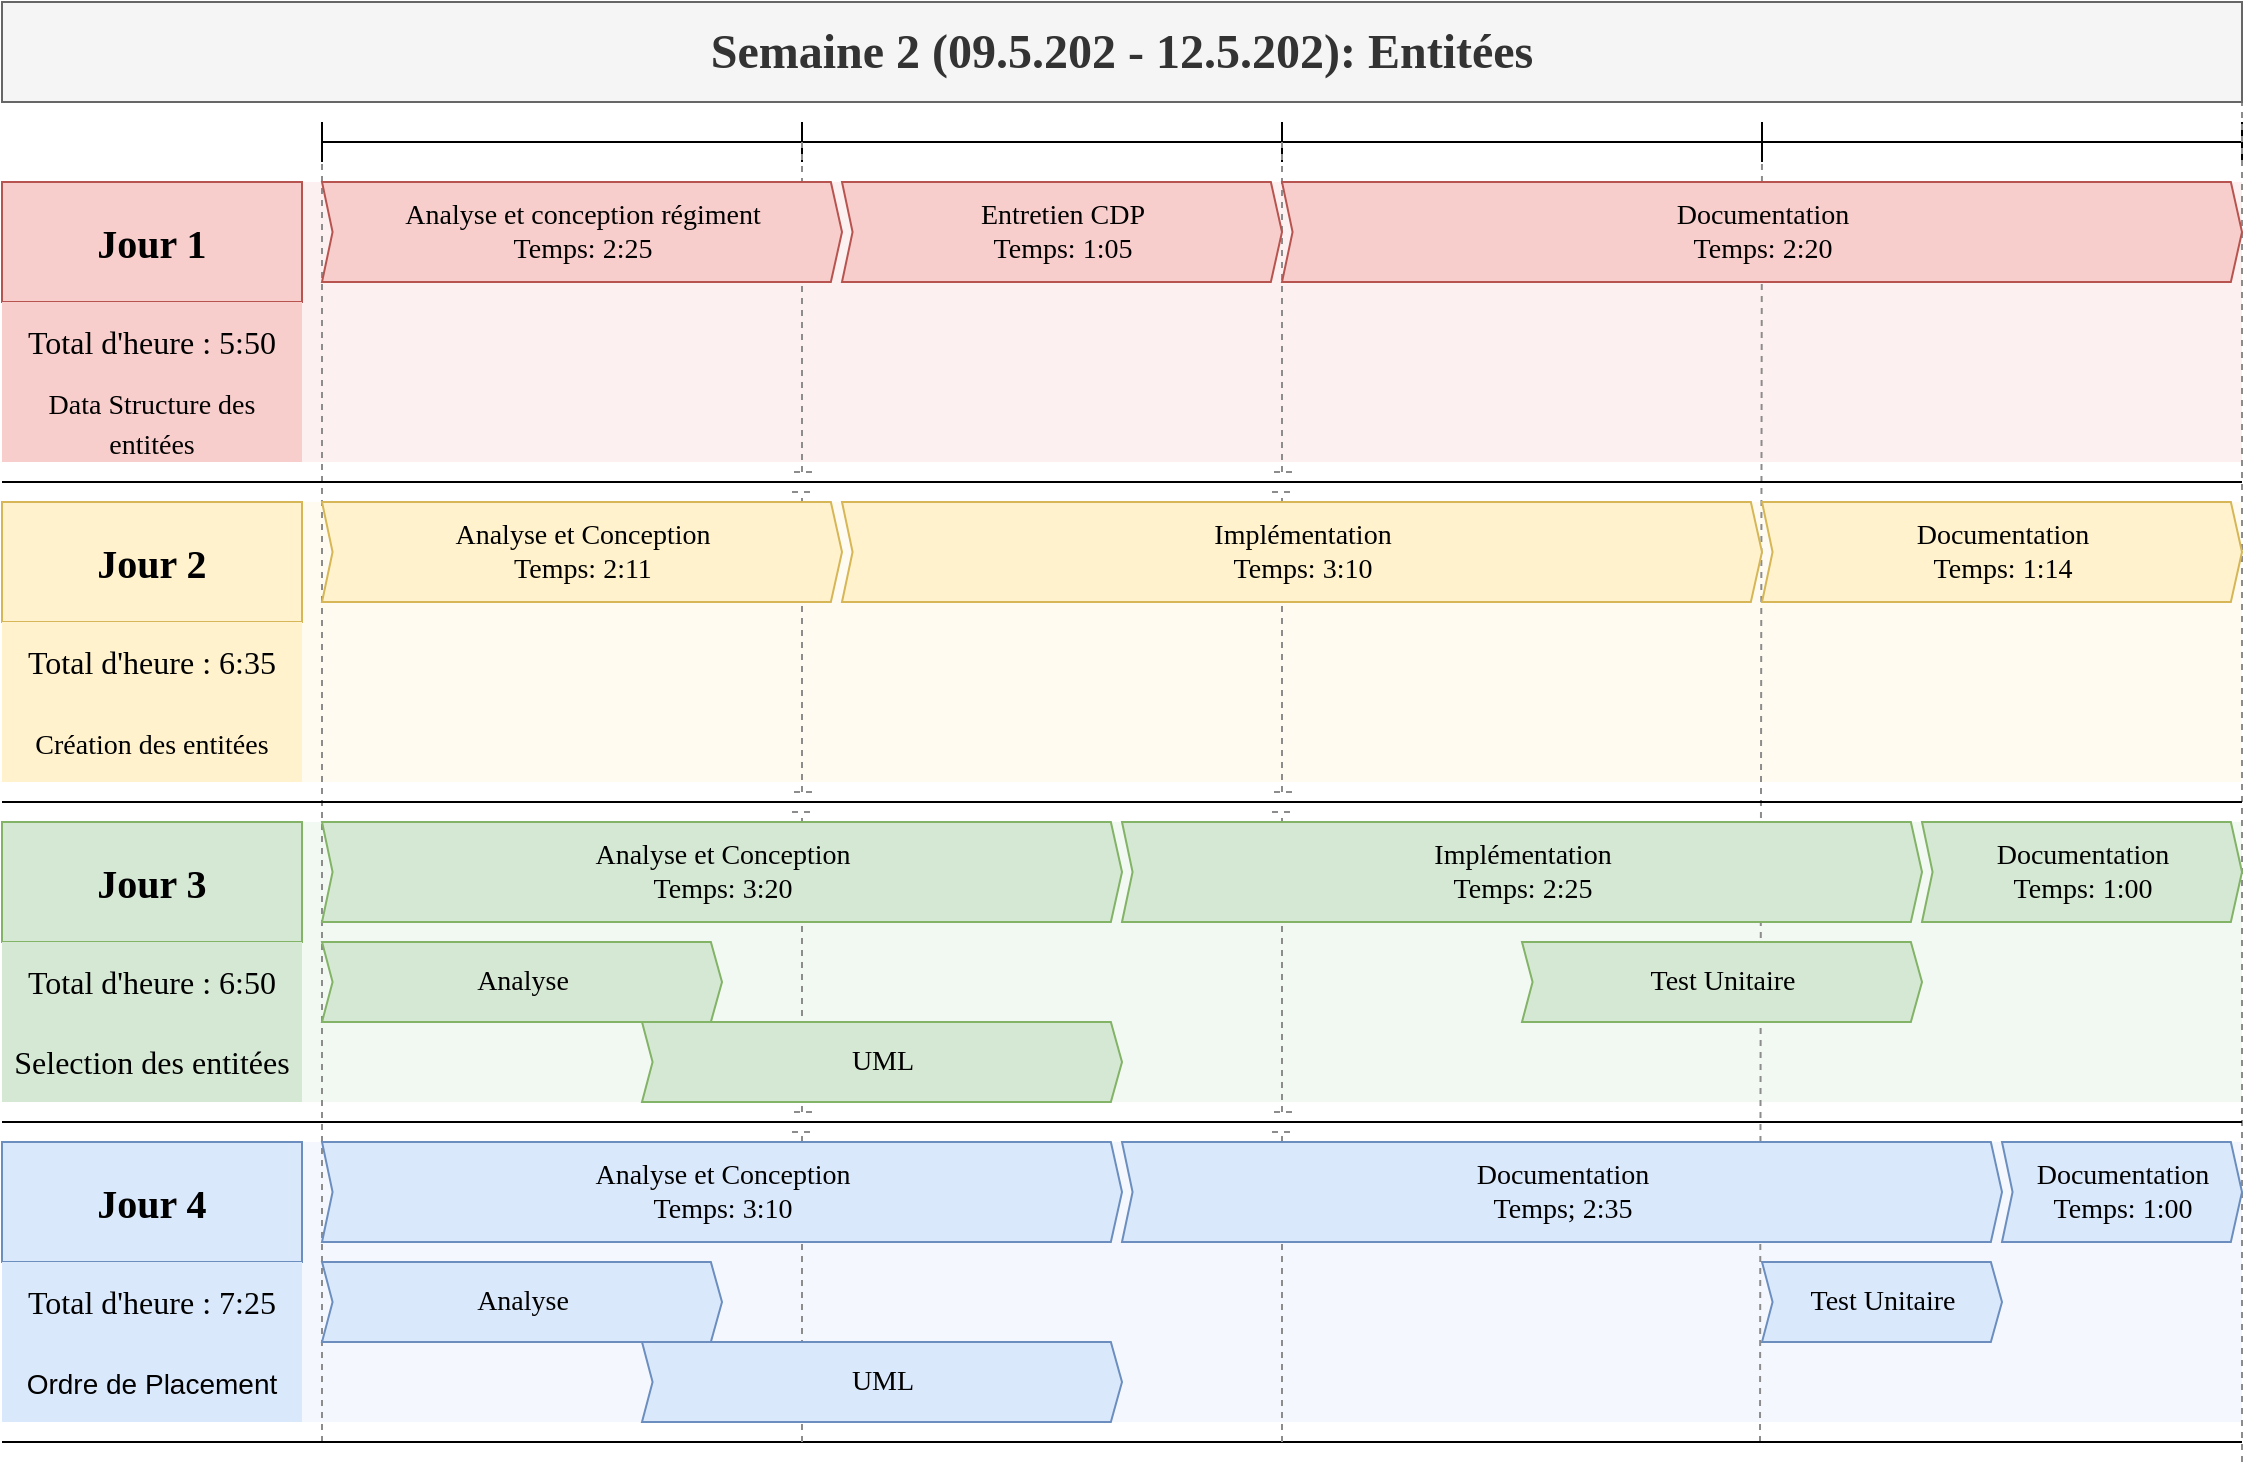 <mxfile>
    <diagram id="AmbIO0eNBSl3mJiWK7nr" name="Page-1">
        <mxGraphModel dx="1488" dy="812" grid="1" gridSize="10" guides="1" tooltips="1" connect="1" arrows="1" fold="1" page="1" pageScale="1" pageWidth="1169" pageHeight="827" math="0" shadow="0">
            <root>
                <mxCell id="0"/>
                <mxCell id="131" value="BackGroundLayer" style="" parent="0"/>
                <mxCell id="132" value="" style="rounded=0;whiteSpace=wrap;html=1;fontFamily=Times New Roman;fontSize=16;gradientDirection=east;fillColor=#dae8fc;strokeColor=none;opacity=30;" parent="131" vertex="1">
                    <mxGeometry x="40" y="650" width="1120" height="140" as="geometry"/>
                </mxCell>
                <mxCell id="133" value="" style="rounded=0;whiteSpace=wrap;html=1;fontFamily=Times New Roman;fontSize=16;gradientDirection=east;fillColor=#d5e8d4;strokeColor=none;opacity=30;" parent="131" vertex="1">
                    <mxGeometry x="40" y="490" width="1120" height="140" as="geometry"/>
                </mxCell>
                <mxCell id="134" value="" style="rounded=0;whiteSpace=wrap;html=1;fontFamily=Times New Roman;fontSize=16;gradientDirection=east;fillColor=#fff2cc;strokeColor=none;opacity=30;" parent="131" vertex="1">
                    <mxGeometry x="40" y="330" width="1120" height="140" as="geometry"/>
                </mxCell>
                <mxCell id="135" value="" style="rounded=0;whiteSpace=wrap;html=1;fontFamily=Times New Roman;fontSize=16;gradientDirection=east;fillColor=#f8cecc;strokeColor=none;opacity=30;" parent="131" vertex="1">
                    <mxGeometry x="40" y="170" width="1120" height="140" as="geometry"/>
                </mxCell>
                <mxCell id="1" style="" parent="0"/>
                <mxCell id="24" value="" style="shape=crossbar;whiteSpace=wrap;html=1;rounded=1;" parent="1" vertex="1">
                    <mxGeometry x="920" y="140" width="240" height="20" as="geometry"/>
                </mxCell>
                <mxCell id="33" value="" style="endArrow=none;dashed=1;html=1;rounded=0;sourcePerimeterSpacing=0;jumpStyle=line;jumpSize=10;entryX=0;entryY=0.5;entryDx=0;entryDy=0;entryPerimeter=0;strokeWidth=1;strokeColor=#8C8C8C;startSize=6;endSize=6;" parent="1" target="56" edge="1">
                    <mxGeometry width="50" height="50" relative="1" as="geometry">
                        <mxPoint x="200" y="800" as="sourcePoint"/>
                        <mxPoint x="199" y="110" as="targetPoint"/>
                    </mxGeometry>
                </mxCell>
                <mxCell id="34" value="" style="endArrow=none;dashed=1;html=1;rounded=0;sourcePerimeterSpacing=0;jumpStyle=line;jumpSize=10;entryX=0;entryY=0.5;entryDx=0;entryDy=0;entryPerimeter=0;strokeWidth=1;strokeColor=#8C8C8C;startSize=6;endSize=6;" parent="1" target="24" edge="1">
                    <mxGeometry width="50" height="50" relative="1" as="geometry">
                        <mxPoint x="919" y="800" as="sourcePoint"/>
                        <mxPoint x="919" y="110" as="targetPoint"/>
                    </mxGeometry>
                </mxCell>
                <mxCell id="36" value="" style="endArrow=none;dashed=1;html=1;rounded=0;sourcePerimeterSpacing=0;jumpStyle=line;jumpSize=10;strokeWidth=1;strokeColor=#8C8C8C;startSize=6;endSize=6;" parent="1" edge="1">
                    <mxGeometry width="50" height="50" relative="1" as="geometry">
                        <mxPoint x="1160" y="810" as="sourcePoint"/>
                        <mxPoint x="1160" y="100" as="targetPoint"/>
                    </mxGeometry>
                </mxCell>
                <mxCell id="42" value="" style="endArrow=none;html=1;" parent="1" edge="1">
                    <mxGeometry width="50" height="50" relative="1" as="geometry">
                        <mxPoint x="40" y="320" as="sourcePoint"/>
                        <mxPoint x="1160" y="320" as="targetPoint"/>
                    </mxGeometry>
                </mxCell>
                <mxCell id="43" value="" style="endArrow=none;html=1;" parent="1" edge="1">
                    <mxGeometry width="50" height="50" relative="1" as="geometry">
                        <mxPoint x="40" y="480" as="sourcePoint"/>
                        <mxPoint x="1160" y="480" as="targetPoint"/>
                    </mxGeometry>
                </mxCell>
                <mxCell id="44" value="" style="endArrow=none;html=1;" parent="1" edge="1">
                    <mxGeometry width="50" height="50" relative="1" as="geometry">
                        <mxPoint x="40" y="640" as="sourcePoint"/>
                        <mxPoint x="1160" y="640" as="targetPoint"/>
                    </mxGeometry>
                </mxCell>
                <mxCell id="50" value="" style="shape=crossbar;whiteSpace=wrap;html=1;rounded=1;" parent="1" vertex="1">
                    <mxGeometry x="680" y="140" width="240" height="20" as="geometry"/>
                </mxCell>
                <mxCell id="55" value="" style="shape=crossbar;whiteSpace=wrap;html=1;rounded=1;" parent="1" vertex="1">
                    <mxGeometry x="440" y="140" width="240" height="20" as="geometry"/>
                </mxCell>
                <mxCell id="56" value="" style="shape=crossbar;whiteSpace=wrap;html=1;rounded=1;" parent="1" vertex="1">
                    <mxGeometry x="200" y="140" width="240" height="20" as="geometry"/>
                </mxCell>
                <mxCell id="103" value="" style="endArrow=none;html=1;" parent="1" edge="1">
                    <mxGeometry width="50" height="50" relative="1" as="geometry">
                        <mxPoint x="40" y="800" as="sourcePoint"/>
                        <mxPoint x="1160" y="800" as="targetPoint"/>
                    </mxGeometry>
                </mxCell>
                <mxCell id="122" value="" style="endArrow=none;dashed=1;html=1;rounded=0;sourcePerimeterSpacing=0;jumpStyle=line;jumpSize=10;entryX=1;entryY=0.5;entryDx=0;entryDy=0;entryPerimeter=0;strokeWidth=1;strokeColor=#8C8C8C;startSize=6;endSize=6;" parent="1" target="56" edge="1">
                    <mxGeometry width="50" height="50" relative="1" as="geometry">
                        <mxPoint x="440" y="800" as="sourcePoint"/>
                        <mxPoint x="440" y="110" as="targetPoint"/>
                    </mxGeometry>
                </mxCell>
                <mxCell id="125" value="" style="endArrow=none;dashed=1;html=1;rounded=0;sourcePerimeterSpacing=0;jumpStyle=line;jumpSize=10;strokeWidth=1;strokeColor=#8C8C8C;startSize=6;endSize=6;entryX=1;entryY=0.5;entryDx=0;entryDy=0;entryPerimeter=0;" parent="1" target="55" edge="1">
                    <mxGeometry width="50" height="50" relative="1" as="geometry">
                        <mxPoint x="680" y="800" as="sourcePoint"/>
                        <mxPoint x="690" y="170" as="targetPoint"/>
                    </mxGeometry>
                </mxCell>
                <mxCell id="126" value="Jour 3" style="rounded=0;whiteSpace=wrap;html=1;fillColor=#d5e8d4;strokeColor=#82b366;fontSize=20;fontStyle=1;fontFamily=Times New Roman;" parent="1" vertex="1">
                    <mxGeometry x="40" y="490" width="150" height="60" as="geometry"/>
                </mxCell>
                <mxCell id="17" value="Objects" style="" parent="0"/>
                <mxCell id="86" value="Analyse et Conception&lt;br&gt;Temps: 3:20" style="html=1;shape=mxgraph.infographic.ribbonSimple;notch1=5.29;notch2=5.57;align=center;verticalAlign=middle;fontSize=14;fontStyle=0;fillColor=#d5e8d4;strokeColor=#82b366;fontFamily=Times New Roman;" parent="17" vertex="1">
                    <mxGeometry x="200" y="490" width="400" height="50" as="geometry"/>
                </mxCell>
                <mxCell id="87" value="Total d'heure : 6:50" style="rounded=0;whiteSpace=wrap;html=1;fillColor=#d5e8d4;strokeColor=none;fontSize=16;fontFamily=Times New Roman;" parent="17" vertex="1">
                    <mxGeometry x="40" y="550" width="150" height="40" as="geometry"/>
                </mxCell>
                <mxCell id="88" value="Analyse" style="html=1;shape=mxgraph.infographic.ribbonSimple;notch1=5.29;notch2=5.57;align=center;verticalAlign=middle;fontSize=14;fontStyle=0;fillColor=#d5e8d4;strokeColor=#82b366;fontFamily=Times New Roman;" parent="17" vertex="1">
                    <mxGeometry x="200" y="550" width="200" height="40" as="geometry"/>
                </mxCell>
                <mxCell id="90" value="UML" style="html=1;shape=mxgraph.infographic.ribbonSimple;notch1=5.29;notch2=5.57;align=center;verticalAlign=middle;fontSize=14;fontStyle=0;fillColor=#d5e8d4;strokeColor=#82b366;fontFamily=Times New Roman;" parent="17" vertex="1">
                    <mxGeometry x="360" y="590" width="240" height="40" as="geometry"/>
                </mxCell>
                <mxCell id="92" value="Implémentation&lt;br&gt;Temps: 3:10" style="html=1;shape=mxgraph.infographic.ribbonSimple;notch1=5.29;notch2=5.57;align=center;verticalAlign=middle;fontSize=14;fontStyle=0;fillColor=#fff2cc;strokeColor=#d6b656;fontFamily=Times New Roman;" parent="17" vertex="1">
                    <mxGeometry x="460" y="330" width="460" height="50" as="geometry"/>
                </mxCell>
                <mxCell id="94" value="Documentation&lt;br&gt;Temps: 1:14" style="html=1;shape=mxgraph.infographic.ribbonSimple;notch1=5.29;notch2=5.57;align=center;verticalAlign=middle;fontSize=14;fontStyle=0;fillColor=#fff2cc;strokeColor=#d6b656;gradientDirection=east;fontFamily=Times New Roman;" parent="17" vertex="1">
                    <mxGeometry x="920" y="330" width="240" height="50" as="geometry"/>
                </mxCell>
                <mxCell id="95" value="Analyse et Conception&lt;br&gt;Temps: 2:11" style="html=1;shape=mxgraph.infographic.ribbonSimple;notch1=5.29;notch2=5.57;align=center;verticalAlign=middle;fontSize=14;fontStyle=0;fillColor=#fff2cc;strokeColor=#d6b656;fontFamily=Times New Roman;" parent="17" vertex="1">
                    <mxGeometry x="200" y="330" width="260" height="50" as="geometry"/>
                </mxCell>
                <mxCell id="99" value="Implémentation&lt;br&gt;Temps: 2:25" style="html=1;shape=mxgraph.infographic.ribbonSimple;notch1=5.29;notch2=5.57;align=center;verticalAlign=middle;fontSize=14;fontStyle=0;fillColor=#d5e8d4;strokeColor=#82b366;fontFamily=Times New Roman;" parent="17" vertex="1">
                    <mxGeometry x="600" y="490" width="400" height="50" as="geometry"/>
                </mxCell>
                <mxCell id="100" value="Test Unitaire" style="html=1;shape=mxgraph.infographic.ribbonSimple;notch1=5.29;notch2=5.57;align=center;verticalAlign=middle;fontSize=14;fontStyle=0;fillColor=#d5e8d4;strokeColor=#82b366;fontFamily=Times New Roman;" parent="17" vertex="1">
                    <mxGeometry x="800" y="550" width="200" height="40" as="geometry"/>
                </mxCell>
                <mxCell id="101" value="Documentation&lt;br&gt;Temps: 1:00" style="html=1;shape=mxgraph.infographic.ribbonSimple;notch1=5.29;notch2=5.57;align=center;verticalAlign=middle;fontSize=14;fontStyle=0;fillColor=#d5e8d4;strokeColor=#82b366;fontFamily=Times New Roman;" parent="17" vertex="1">
                    <mxGeometry x="1000" y="490" width="160" height="50" as="geometry"/>
                </mxCell>
                <mxCell id="106" value="Analyse et Conception&lt;br&gt;Temps: 3:10" style="html=1;shape=mxgraph.infographic.ribbonSimple;notch1=5.29;notch2=5.57;align=center;verticalAlign=middle;fontSize=14;fontStyle=0;fillColor=#dae8fc;strokeColor=#6c8ebf;fontFamily=Times New Roman;" parent="17" vertex="1">
                    <mxGeometry x="200" y="650" width="400" height="50" as="geometry"/>
                </mxCell>
                <mxCell id="113" value="Documentation&lt;br&gt;Temps; 2:35" style="html=1;shape=mxgraph.infographic.ribbonSimple;notch1=5.29;notch2=5.57;align=center;verticalAlign=middle;fontSize=14;fontStyle=0;fillColor=#dae8fc;strokeColor=#6c8ebf;fontFamily=Times New Roman;" parent="17" vertex="1">
                    <mxGeometry x="600" y="650" width="440" height="50" as="geometry"/>
                </mxCell>
                <mxCell id="115" value="Documentation&lt;br&gt;Temps: 1:00" style="html=1;shape=mxgraph.infographic.ribbonSimple;notch1=5.29;notch2=5.57;align=center;verticalAlign=middle;fontSize=14;fontStyle=0;fillColor=#dae8fc;strokeColor=#6c8ebf;fontFamily=Times New Roman;" parent="17" vertex="1">
                    <mxGeometry x="1040" y="650" width="120" height="50" as="geometry"/>
                </mxCell>
                <mxCell id="118" value="Analyse et conception régiment&lt;br&gt;Temps: 2:25" style="html=1;shape=mxgraph.infographic.ribbonSimple;notch1=5.29;notch2=5.57;align=center;verticalAlign=middle;fontSize=14;fontStyle=0;fillColor=#f8cecc;strokeColor=#b85450;fontFamily=Times New Roman;" parent="17" vertex="1">
                    <mxGeometry x="200" y="170" width="260" height="50" as="geometry"/>
                </mxCell>
                <mxCell id="123" value="Semaine 2 (09.5.202 - 12.5.202): Entitées" style="rounded=0;whiteSpace=wrap;html=1;fillColor=#f5f5f5;strokeColor=#666666;fontSize=24;fontStyle=1;fontColor=#333333;fontFamily=Times New Roman;" parent="17" vertex="1">
                    <mxGeometry x="40" y="80" width="1120" height="50" as="geometry"/>
                </mxCell>
                <mxCell id="128" value="Jour 4" style="rounded=0;whiteSpace=wrap;html=1;fillColor=#dae8fc;strokeColor=#6c8ebf;fontSize=20;fontStyle=1;fontFamily=Times New Roman;" parent="17" vertex="1">
                    <mxGeometry x="40" y="650" width="150" height="60" as="geometry"/>
                </mxCell>
                <mxCell id="129" value="&lt;span style=&quot;font-family: &amp;#34;helvetica&amp;#34; ; font-size: 14px&quot;&gt;Ordre de Placement&lt;/span&gt;" style="rounded=0;whiteSpace=wrap;html=1;fillColor=#dae8fc;strokeColor=none;fontSize=16;fontFamily=Times New Roman;" parent="17" vertex="1">
                    <mxGeometry x="40" y="750" width="150" height="40" as="geometry"/>
                </mxCell>
                <mxCell id="130" value="Total d'heure : 7:25" style="rounded=0;whiteSpace=wrap;html=1;fillColor=#dae8fc;strokeColor=none;fontSize=16;fontFamily=Times New Roman;" parent="17" vertex="1">
                    <mxGeometry x="40" y="710" width="150" height="40" as="geometry"/>
                </mxCell>
                <mxCell id="136" value="Jour 2" style="rounded=0;whiteSpace=wrap;html=1;fillColor=#fff2cc;strokeColor=#d6b656;fontSize=20;fontStyle=1;fontFamily=Times New Roman;" parent="17" vertex="1">
                    <mxGeometry x="40" y="330" width="150" height="60" as="geometry"/>
                </mxCell>
                <mxCell id="137" value="&lt;span style=&quot;font-size: 14px&quot;&gt;Création des entitées&lt;/span&gt;" style="rounded=0;whiteSpace=wrap;html=1;fillColor=#fff2cc;strokeColor=none;fontSize=16;fontFamily=Times New Roman;" parent="17" vertex="1">
                    <mxGeometry x="40" y="430" width="150" height="40" as="geometry"/>
                </mxCell>
                <mxCell id="138" value="Total d'heure : 6:35" style="rounded=0;whiteSpace=wrap;html=1;fillColor=#fff2cc;strokeColor=none;fontSize=16;fontFamily=Times New Roman;" parent="17" vertex="1">
                    <mxGeometry x="40" y="390" width="150" height="40" as="geometry"/>
                </mxCell>
                <mxCell id="139" value="Jour 1" style="rounded=0;whiteSpace=wrap;html=1;fillColor=#f8cecc;strokeColor=#b85450;fontSize=20;fontStyle=1;fontFamily=Times New Roman;" parent="17" vertex="1">
                    <mxGeometry x="40" y="170" width="150" height="60" as="geometry"/>
                </mxCell>
                <mxCell id="140" value="&lt;span style=&quot;font-size: 14px&quot;&gt;Data Structure des entitées&lt;/span&gt;" style="rounded=0;whiteSpace=wrap;html=1;fillColor=#f8cecc;strokeColor=none;fontSize=16;fontFamily=Times New Roman;" parent="17" vertex="1">
                    <mxGeometry x="40" y="270" width="150" height="40" as="geometry"/>
                </mxCell>
                <mxCell id="141" value="Total d'heure : 5:50" style="rounded=0;whiteSpace=wrap;html=1;fillColor=#f8cecc;strokeColor=none;fontSize=16;fontFamily=Times New Roman;" parent="17" vertex="1">
                    <mxGeometry x="40" y="230" width="150" height="40" as="geometry"/>
                </mxCell>
                <mxCell id="142" value="Documentation&lt;br&gt;Temps: 2:20" style="html=1;shape=mxgraph.infographic.ribbonSimple;notch1=5.29;notch2=5.57;align=center;verticalAlign=middle;fontSize=14;fontStyle=0;fillColor=#f8cecc;strokeColor=#b85450;fontFamily=Times New Roman;" parent="17" vertex="1">
                    <mxGeometry x="680" y="170" width="480" height="50" as="geometry"/>
                </mxCell>
                <mxCell id="143" value="Selection des entitées" style="rounded=0;whiteSpace=wrap;html=1;fillColor=#d5e8d4;strokeColor=none;fontSize=16;fontFamily=Times New Roman;" parent="17" vertex="1">
                    <mxGeometry x="40" y="590" width="150" height="40" as="geometry"/>
                </mxCell>
                <mxCell id="147" value="Analyse" style="html=1;shape=mxgraph.infographic.ribbonSimple;notch1=5.29;notch2=5.57;align=center;verticalAlign=middle;fontSize=14;fontStyle=0;fillColor=#dae8fc;strokeColor=#6c8ebf;fontFamily=Times New Roman;" parent="17" vertex="1">
                    <mxGeometry x="200" y="710" width="200" height="40" as="geometry"/>
                </mxCell>
                <mxCell id="148" value="UML" style="html=1;shape=mxgraph.infographic.ribbonSimple;notch1=5.29;notch2=5.57;align=center;verticalAlign=middle;fontSize=14;fontStyle=0;fillColor=#dae8fc;strokeColor=#6c8ebf;fontFamily=Times New Roman;" parent="17" vertex="1">
                    <mxGeometry x="360" y="750" width="240" height="40" as="geometry"/>
                </mxCell>
                <mxCell id="149" value="Test Unitaire" style="html=1;shape=mxgraph.infographic.ribbonSimple;notch1=5.29;notch2=5.57;align=center;verticalAlign=middle;fontSize=14;fontStyle=0;fillColor=#dae8fc;strokeColor=#6c8ebf;fontFamily=Times New Roman;" parent="17" vertex="1">
                    <mxGeometry x="920" y="710" width="120" height="40" as="geometry"/>
                </mxCell>
                <mxCell id="151" value="Entretien CDP&lt;br&gt;Temps: 1:05" style="html=1;shape=mxgraph.infographic.ribbonSimple;notch1=5.29;notch2=5.57;align=center;verticalAlign=middle;fontSize=14;fontStyle=0;fillColor=#f8cecc;strokeColor=#b85450;fontFamily=Times New Roman;" vertex="1" parent="17">
                    <mxGeometry x="460" y="170" width="220" height="50" as="geometry"/>
                </mxCell>
            </root>
        </mxGraphModel>
    </diagram>
</mxfile>